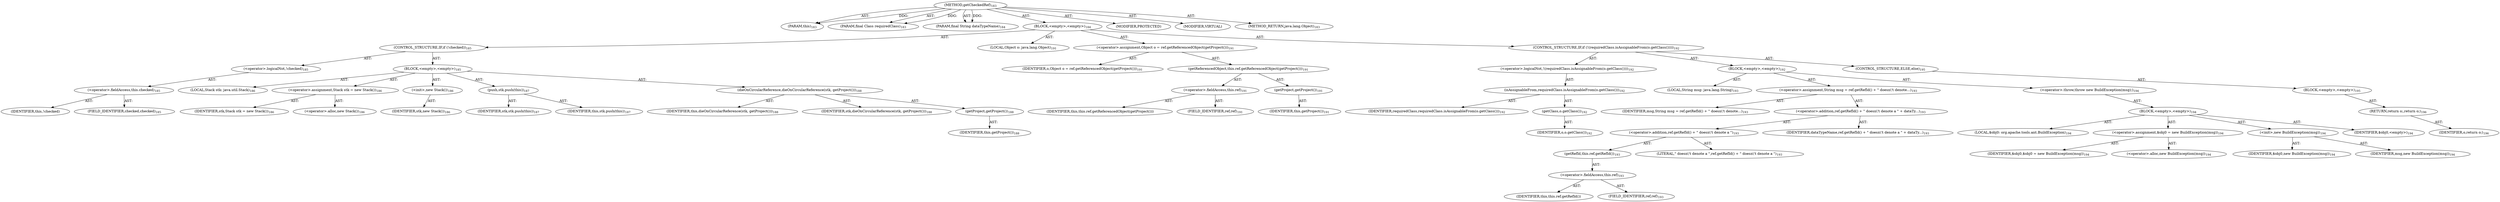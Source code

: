 digraph "getCheckedRef" {  
"111669149701" [label = <(METHOD,getCheckedRef)<SUB>183</SUB>> ]
"115964116994" [label = <(PARAM,this)<SUB>183</SUB>> ]
"115964117005" [label = <(PARAM,final Class requiredClass)<SUB>183</SUB>> ]
"115964117006" [label = <(PARAM,final String dataTypeName)<SUB>184</SUB>> ]
"25769803785" [label = <(BLOCK,&lt;empty&gt;,&lt;empty&gt;)<SUB>184</SUB>> ]
"47244640260" [label = <(CONTROL_STRUCTURE,IF,if (!checked))<SUB>185</SUB>> ]
"30064771098" [label = <(&lt;operator&gt;.logicalNot,!checked)<SUB>185</SUB>> ]
"30064771099" [label = <(&lt;operator&gt;.fieldAccess,this.checked)<SUB>185</SUB>> ]
"68719476768" [label = <(IDENTIFIER,this,!checked)> ]
"55834574856" [label = <(FIELD_IDENTIFIER,checked,checked)<SUB>185</SUB>> ]
"25769803786" [label = <(BLOCK,&lt;empty&gt;,&lt;empty&gt;)<SUB>185</SUB>> ]
"94489280513" [label = <(LOCAL,Stack stk: java.util.Stack)<SUB>186</SUB>> ]
"30064771100" [label = <(&lt;operator&gt;.assignment,Stack stk = new Stack())<SUB>186</SUB>> ]
"68719476769" [label = <(IDENTIFIER,stk,Stack stk = new Stack())<SUB>186</SUB>> ]
"30064771101" [label = <(&lt;operator&gt;.alloc,new Stack())<SUB>186</SUB>> ]
"30064771102" [label = <(&lt;init&gt;,new Stack())<SUB>186</SUB>> ]
"68719476770" [label = <(IDENTIFIER,stk,new Stack())<SUB>186</SUB>> ]
"30064771103" [label = <(push,stk.push(this))<SUB>187</SUB>> ]
"68719476771" [label = <(IDENTIFIER,stk,stk.push(this))<SUB>187</SUB>> ]
"68719476739" [label = <(IDENTIFIER,this,stk.push(this))<SUB>187</SUB>> ]
"30064771104" [label = <(dieOnCircularReference,dieOnCircularReference(stk, getProject()))<SUB>188</SUB>> ]
"68719476741" [label = <(IDENTIFIER,this,dieOnCircularReference(stk, getProject()))<SUB>188</SUB>> ]
"68719476772" [label = <(IDENTIFIER,stk,dieOnCircularReference(stk, getProject()))<SUB>188</SUB>> ]
"30064771105" [label = <(getProject,getProject())<SUB>188</SUB>> ]
"68719476740" [label = <(IDENTIFIER,this,getProject())<SUB>188</SUB>> ]
"94489280514" [label = <(LOCAL,Object o: java.lang.Object)<SUB>191</SUB>> ]
"30064771106" [label = <(&lt;operator&gt;.assignment,Object o = ref.getReferencedObject(getProject()))<SUB>191</SUB>> ]
"68719476773" [label = <(IDENTIFIER,o,Object o = ref.getReferencedObject(getProject()))<SUB>191</SUB>> ]
"30064771107" [label = <(getReferencedObject,this.ref.getReferencedObject(getProject()))<SUB>191</SUB>> ]
"30064771108" [label = <(&lt;operator&gt;.fieldAccess,this.ref)<SUB>191</SUB>> ]
"68719476774" [label = <(IDENTIFIER,this,this.ref.getReferencedObject(getProject()))> ]
"55834574857" [label = <(FIELD_IDENTIFIER,ref,ref)<SUB>191</SUB>> ]
"30064771109" [label = <(getProject,getProject())<SUB>191</SUB>> ]
"68719476742" [label = <(IDENTIFIER,this,getProject())<SUB>191</SUB>> ]
"47244640261" [label = <(CONTROL_STRUCTURE,IF,if (!(requiredClass.isAssignableFrom(o.getClass()))))<SUB>192</SUB>> ]
"30064771110" [label = <(&lt;operator&gt;.logicalNot,!(requiredClass.isAssignableFrom(o.getClass())))<SUB>192</SUB>> ]
"30064771111" [label = <(isAssignableFrom,requiredClass.isAssignableFrom(o.getClass()))<SUB>192</SUB>> ]
"68719476775" [label = <(IDENTIFIER,requiredClass,requiredClass.isAssignableFrom(o.getClass()))<SUB>192</SUB>> ]
"30064771112" [label = <(getClass,o.getClass())<SUB>192</SUB>> ]
"68719476776" [label = <(IDENTIFIER,o,o.getClass())<SUB>192</SUB>> ]
"25769803787" [label = <(BLOCK,&lt;empty&gt;,&lt;empty&gt;)<SUB>192</SUB>> ]
"94489280515" [label = <(LOCAL,String msg: java.lang.String)<SUB>193</SUB>> ]
"30064771113" [label = <(&lt;operator&gt;.assignment,String msg = ref.getRefId() + &quot; doesn\'t denote...)<SUB>193</SUB>> ]
"68719476777" [label = <(IDENTIFIER,msg,String msg = ref.getRefId() + &quot; doesn\'t denote...)<SUB>193</SUB>> ]
"30064771114" [label = <(&lt;operator&gt;.addition,ref.getRefId() + &quot; doesn\'t denote a &quot; + dataTy...)<SUB>193</SUB>> ]
"30064771115" [label = <(&lt;operator&gt;.addition,ref.getRefId() + &quot; doesn\'t denote a &quot;)<SUB>193</SUB>> ]
"30064771116" [label = <(getRefId,this.ref.getRefId())<SUB>193</SUB>> ]
"30064771117" [label = <(&lt;operator&gt;.fieldAccess,this.ref)<SUB>193</SUB>> ]
"68719476778" [label = <(IDENTIFIER,this,this.ref.getRefId())> ]
"55834574858" [label = <(FIELD_IDENTIFIER,ref,ref)<SUB>193</SUB>> ]
"90194313219" [label = <(LITERAL,&quot; doesn\'t denote a &quot;,ref.getRefId() + &quot; doesn\'t denote a &quot;)<SUB>193</SUB>> ]
"68719476779" [label = <(IDENTIFIER,dataTypeName,ref.getRefId() + &quot; doesn\'t denote a &quot; + dataTy...)<SUB>193</SUB>> ]
"30064771118" [label = <(&lt;operator&gt;.throw,throw new BuildException(msg);)<SUB>194</SUB>> ]
"25769803788" [label = <(BLOCK,&lt;empty&gt;,&lt;empty&gt;)<SUB>194</SUB>> ]
"94489280516" [label = <(LOCAL,$obj0: org.apache.tools.ant.BuildException)<SUB>194</SUB>> ]
"30064771119" [label = <(&lt;operator&gt;.assignment,$obj0 = new BuildException(msg))<SUB>194</SUB>> ]
"68719476780" [label = <(IDENTIFIER,$obj0,$obj0 = new BuildException(msg))<SUB>194</SUB>> ]
"30064771120" [label = <(&lt;operator&gt;.alloc,new BuildException(msg))<SUB>194</SUB>> ]
"30064771121" [label = <(&lt;init&gt;,new BuildException(msg))<SUB>194</SUB>> ]
"68719476781" [label = <(IDENTIFIER,$obj0,new BuildException(msg))<SUB>194</SUB>> ]
"68719476782" [label = <(IDENTIFIER,msg,new BuildException(msg))<SUB>194</SUB>> ]
"68719476783" [label = <(IDENTIFIER,$obj0,&lt;empty&gt;)<SUB>194</SUB>> ]
"47244640262" [label = <(CONTROL_STRUCTURE,ELSE,else)<SUB>195</SUB>> ]
"25769803789" [label = <(BLOCK,&lt;empty&gt;,&lt;empty&gt;)<SUB>195</SUB>> ]
"146028888067" [label = <(RETURN,return o;,return o;)<SUB>196</SUB>> ]
"68719476784" [label = <(IDENTIFIER,o,return o;)<SUB>196</SUB>> ]
"133143986189" [label = <(MODIFIER,PROTECTED)> ]
"133143986190" [label = <(MODIFIER,VIRTUAL)> ]
"128849018885" [label = <(METHOD_RETURN,java.lang.Object)<SUB>183</SUB>> ]
  "111669149701" -> "115964116994"  [ label = "AST: "] 
  "111669149701" -> "115964117005"  [ label = "AST: "] 
  "111669149701" -> "115964117006"  [ label = "AST: "] 
  "111669149701" -> "25769803785"  [ label = "AST: "] 
  "111669149701" -> "133143986189"  [ label = "AST: "] 
  "111669149701" -> "133143986190"  [ label = "AST: "] 
  "111669149701" -> "128849018885"  [ label = "AST: "] 
  "25769803785" -> "47244640260"  [ label = "AST: "] 
  "25769803785" -> "94489280514"  [ label = "AST: "] 
  "25769803785" -> "30064771106"  [ label = "AST: "] 
  "25769803785" -> "47244640261"  [ label = "AST: "] 
  "47244640260" -> "30064771098"  [ label = "AST: "] 
  "47244640260" -> "25769803786"  [ label = "AST: "] 
  "30064771098" -> "30064771099"  [ label = "AST: "] 
  "30064771099" -> "68719476768"  [ label = "AST: "] 
  "30064771099" -> "55834574856"  [ label = "AST: "] 
  "25769803786" -> "94489280513"  [ label = "AST: "] 
  "25769803786" -> "30064771100"  [ label = "AST: "] 
  "25769803786" -> "30064771102"  [ label = "AST: "] 
  "25769803786" -> "30064771103"  [ label = "AST: "] 
  "25769803786" -> "30064771104"  [ label = "AST: "] 
  "30064771100" -> "68719476769"  [ label = "AST: "] 
  "30064771100" -> "30064771101"  [ label = "AST: "] 
  "30064771102" -> "68719476770"  [ label = "AST: "] 
  "30064771103" -> "68719476771"  [ label = "AST: "] 
  "30064771103" -> "68719476739"  [ label = "AST: "] 
  "30064771104" -> "68719476741"  [ label = "AST: "] 
  "30064771104" -> "68719476772"  [ label = "AST: "] 
  "30064771104" -> "30064771105"  [ label = "AST: "] 
  "30064771105" -> "68719476740"  [ label = "AST: "] 
  "30064771106" -> "68719476773"  [ label = "AST: "] 
  "30064771106" -> "30064771107"  [ label = "AST: "] 
  "30064771107" -> "30064771108"  [ label = "AST: "] 
  "30064771107" -> "30064771109"  [ label = "AST: "] 
  "30064771108" -> "68719476774"  [ label = "AST: "] 
  "30064771108" -> "55834574857"  [ label = "AST: "] 
  "30064771109" -> "68719476742"  [ label = "AST: "] 
  "47244640261" -> "30064771110"  [ label = "AST: "] 
  "47244640261" -> "25769803787"  [ label = "AST: "] 
  "47244640261" -> "47244640262"  [ label = "AST: "] 
  "30064771110" -> "30064771111"  [ label = "AST: "] 
  "30064771111" -> "68719476775"  [ label = "AST: "] 
  "30064771111" -> "30064771112"  [ label = "AST: "] 
  "30064771112" -> "68719476776"  [ label = "AST: "] 
  "25769803787" -> "94489280515"  [ label = "AST: "] 
  "25769803787" -> "30064771113"  [ label = "AST: "] 
  "25769803787" -> "30064771118"  [ label = "AST: "] 
  "30064771113" -> "68719476777"  [ label = "AST: "] 
  "30064771113" -> "30064771114"  [ label = "AST: "] 
  "30064771114" -> "30064771115"  [ label = "AST: "] 
  "30064771114" -> "68719476779"  [ label = "AST: "] 
  "30064771115" -> "30064771116"  [ label = "AST: "] 
  "30064771115" -> "90194313219"  [ label = "AST: "] 
  "30064771116" -> "30064771117"  [ label = "AST: "] 
  "30064771117" -> "68719476778"  [ label = "AST: "] 
  "30064771117" -> "55834574858"  [ label = "AST: "] 
  "30064771118" -> "25769803788"  [ label = "AST: "] 
  "25769803788" -> "94489280516"  [ label = "AST: "] 
  "25769803788" -> "30064771119"  [ label = "AST: "] 
  "25769803788" -> "30064771121"  [ label = "AST: "] 
  "25769803788" -> "68719476783"  [ label = "AST: "] 
  "30064771119" -> "68719476780"  [ label = "AST: "] 
  "30064771119" -> "30064771120"  [ label = "AST: "] 
  "30064771121" -> "68719476781"  [ label = "AST: "] 
  "30064771121" -> "68719476782"  [ label = "AST: "] 
  "47244640262" -> "25769803789"  [ label = "AST: "] 
  "25769803789" -> "146028888067"  [ label = "AST: "] 
  "146028888067" -> "68719476784"  [ label = "AST: "] 
  "111669149701" -> "115964116994"  [ label = "DDG: "] 
  "111669149701" -> "115964117005"  [ label = "DDG: "] 
  "111669149701" -> "115964117006"  [ label = "DDG: "] 
}
